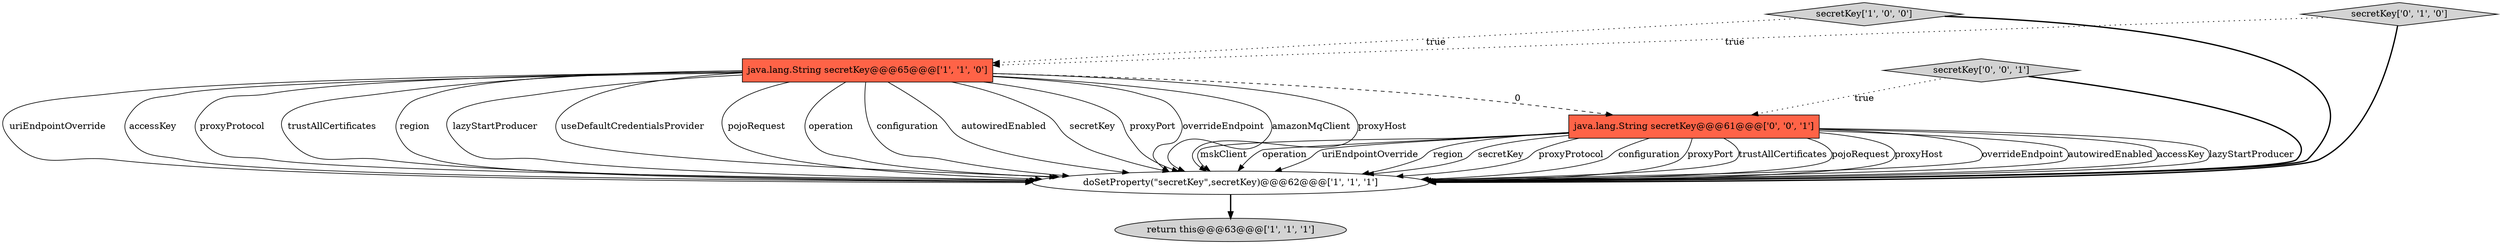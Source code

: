 digraph {
6 [style = filled, label = "java.lang.String secretKey@@@61@@@['0', '0', '1']", fillcolor = tomato, shape = box image = "AAA0AAABBB3BBB"];
1 [style = filled, label = "return this@@@63@@@['1', '1', '1']", fillcolor = lightgray, shape = ellipse image = "AAA0AAABBB1BBB"];
3 [style = filled, label = "java.lang.String secretKey@@@65@@@['1', '1', '0']", fillcolor = tomato, shape = box image = "AAA0AAABBB1BBB"];
5 [style = filled, label = "secretKey['0', '0', '1']", fillcolor = lightgray, shape = diamond image = "AAA0AAABBB3BBB"];
0 [style = filled, label = "secretKey['1', '0', '0']", fillcolor = lightgray, shape = diamond image = "AAA0AAABBB1BBB"];
2 [style = filled, label = "doSetProperty(\"secretKey\",secretKey)@@@62@@@['1', '1', '1']", fillcolor = white, shape = ellipse image = "AAA0AAABBB1BBB"];
4 [style = filled, label = "secretKey['0', '1', '0']", fillcolor = lightgray, shape = diamond image = "AAA0AAABBB2BBB"];
6->2 [style = solid, label="overrideEndpoint"];
3->6 [style = dashed, label="0"];
3->2 [style = solid, label="overrideEndpoint"];
6->2 [style = solid, label="autowiredEnabled"];
3->2 [style = solid, label="amazonMqClient"];
3->2 [style = solid, label="proxyHost"];
3->2 [style = solid, label="uriEndpointOverride"];
6->2 [style = solid, label="accessKey"];
3->2 [style = solid, label="accessKey"];
2->1 [style = bold, label=""];
3->2 [style = solid, label="proxyProtocol"];
6->2 [style = solid, label="lazyStartProducer"];
0->2 [style = bold, label=""];
3->2 [style = solid, label="trustAllCertificates"];
6->2 [style = solid, label="mskClient"];
5->6 [style = dotted, label="true"];
6->2 [style = solid, label="operation"];
6->2 [style = solid, label="uriEndpointOverride"];
3->2 [style = solid, label="region"];
4->2 [style = bold, label=""];
3->2 [style = solid, label="lazyStartProducer"];
3->2 [style = solid, label="useDefaultCredentialsProvider"];
6->2 [style = solid, label="region"];
6->2 [style = solid, label="secretKey"];
3->2 [style = solid, label="pojoRequest"];
3->2 [style = solid, label="operation"];
6->2 [style = solid, label="proxyProtocol"];
3->2 [style = solid, label="configuration"];
5->2 [style = bold, label=""];
4->3 [style = dotted, label="true"];
6->2 [style = solid, label="configuration"];
6->2 [style = solid, label="proxyPort"];
6->2 [style = solid, label="trustAllCertificates"];
6->2 [style = solid, label="pojoRequest"];
3->2 [style = solid, label="autowiredEnabled"];
0->3 [style = dotted, label="true"];
6->2 [style = solid, label="proxyHost"];
3->2 [style = solid, label="secretKey"];
3->2 [style = solid, label="proxyPort"];
}
